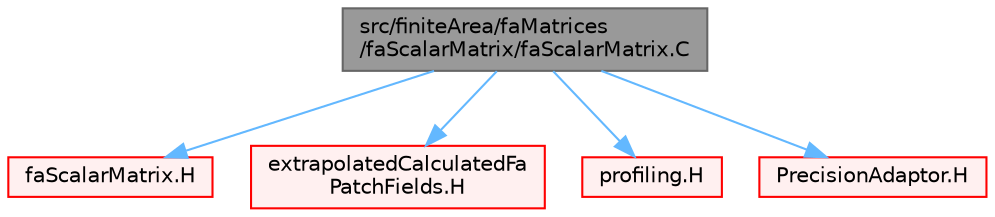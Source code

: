 digraph "src/finiteArea/faMatrices/faScalarMatrix/faScalarMatrix.C"
{
 // LATEX_PDF_SIZE
  bgcolor="transparent";
  edge [fontname=Helvetica,fontsize=10,labelfontname=Helvetica,labelfontsize=10];
  node [fontname=Helvetica,fontsize=10,shape=box,height=0.2,width=0.4];
  Node1 [id="Node000001",label="src/finiteArea/faMatrices\l/faScalarMatrix/faScalarMatrix.C",height=0.2,width=0.4,color="gray40", fillcolor="grey60", style="filled", fontcolor="black",tooltip=" "];
  Node1 -> Node2 [id="edge1_Node000001_Node000002",color="steelblue1",style="solid",tooltip=" "];
  Node2 [id="Node000002",label="faScalarMatrix.H",height=0.2,width=0.4,color="red", fillcolor="#FFF0F0", style="filled",URL="$faScalarMatrix_8H.html",tooltip=" "];
  Node1 -> Node398 [id="edge2_Node000001_Node000398",color="steelblue1",style="solid",tooltip=" "];
  Node398 [id="Node000398",label="extrapolatedCalculatedFa\lPatchFields.H",height=0.2,width=0.4,color="red", fillcolor="#FFF0F0", style="filled",URL="$extrapolatedCalculatedFaPatchFields_8H.html",tooltip=" "];
  Node1 -> Node400 [id="edge3_Node000001_Node000400",color="steelblue1",style="solid",tooltip=" "];
  Node400 [id="Node000400",label="profiling.H",height=0.2,width=0.4,color="red", fillcolor="#FFF0F0", style="filled",URL="$profiling_8H.html",tooltip=" "];
  Node1 -> Node434 [id="edge4_Node000001_Node000434",color="steelblue1",style="solid",tooltip=" "];
  Node434 [id="Node000434",label="PrecisionAdaptor.H",height=0.2,width=0.4,color="red", fillcolor="#FFF0F0", style="filled",URL="$PrecisionAdaptor_8H.html",tooltip=" "];
}
